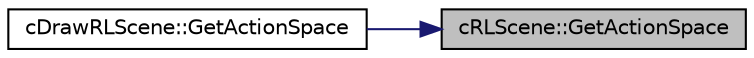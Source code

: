 digraph "cRLScene::GetActionSpace"
{
 // LATEX_PDF_SIZE
  edge [fontname="Helvetica",fontsize="10",labelfontname="Helvetica",labelfontsize="10"];
  node [fontname="Helvetica",fontsize="10",shape=record];
  rankdir="RL";
  Node1 [label="cRLScene::GetActionSpace",height=0.2,width=0.4,color="black", fillcolor="grey75", style="filled", fontcolor="black",tooltip=" "];
  Node1 -> Node2 [dir="back",color="midnightblue",fontsize="10",style="solid",fontname="Helvetica"];
  Node2 [label="cDrawRLScene::GetActionSpace",height=0.2,width=0.4,color="black", fillcolor="white", style="filled",URL="$classc_draw_r_l_scene.html#a86b8d4884d249d43449bd45814fe1e32",tooltip=" "];
}
